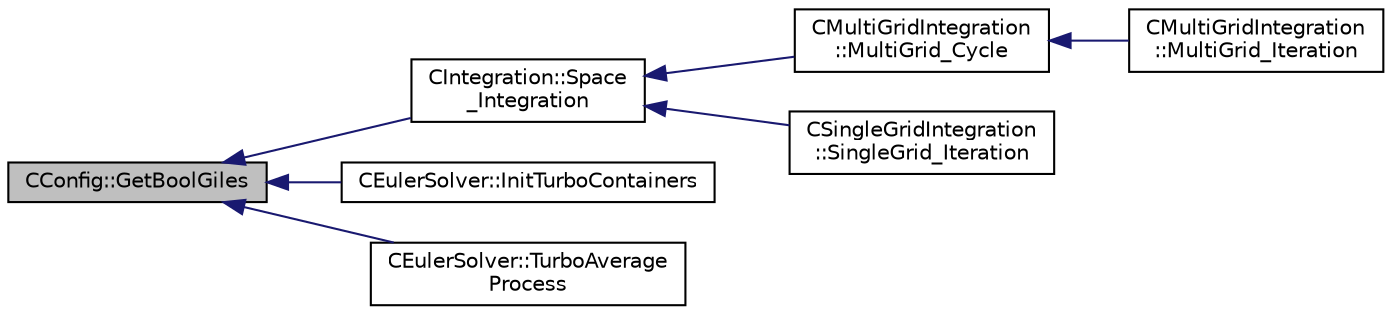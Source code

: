 digraph "CConfig::GetBoolGiles"
{
  edge [fontname="Helvetica",fontsize="10",labelfontname="Helvetica",labelfontsize="10"];
  node [fontname="Helvetica",fontsize="10",shape=record];
  rankdir="LR";
  Node1182 [label="CConfig::GetBoolGiles",height=0.2,width=0.4,color="black", fillcolor="grey75", style="filled", fontcolor="black"];
  Node1182 -> Node1183 [dir="back",color="midnightblue",fontsize="10",style="solid",fontname="Helvetica"];
  Node1183 [label="CIntegration::Space\l_Integration",height=0.2,width=0.4,color="black", fillcolor="white", style="filled",URL="$class_c_integration.html#af7aa23ef26b19cb2e73a8df6c7924d91",tooltip="Do the space integration of the numerical system. "];
  Node1183 -> Node1184 [dir="back",color="midnightblue",fontsize="10",style="solid",fontname="Helvetica"];
  Node1184 [label="CMultiGridIntegration\l::MultiGrid_Cycle",height=0.2,width=0.4,color="black", fillcolor="white", style="filled",URL="$class_c_multi_grid_integration.html#aa9a52a00a3417c465307ae6aea035f41",tooltip="Perform a Full-Approximation Storage (FAS) Multigrid. "];
  Node1184 -> Node1185 [dir="back",color="midnightblue",fontsize="10",style="solid",fontname="Helvetica"];
  Node1185 [label="CMultiGridIntegration\l::MultiGrid_Iteration",height=0.2,width=0.4,color="black", fillcolor="white", style="filled",URL="$class_c_multi_grid_integration.html#af0b4014222a37402257b735d2ca32a81",tooltip="This subroutine calls the MultiGrid_Cycle and also prepare the multigrid levels and the monitoring..."];
  Node1183 -> Node1186 [dir="back",color="midnightblue",fontsize="10",style="solid",fontname="Helvetica"];
  Node1186 [label="CSingleGridIntegration\l::SingleGrid_Iteration",height=0.2,width=0.4,color="black", fillcolor="white", style="filled",URL="$class_c_single_grid_integration.html#a0f1aacf74dd7f72e9459f9631d9030ad",tooltip="Do the numerical integration (implicit) of the turbulence solver. "];
  Node1182 -> Node1187 [dir="back",color="midnightblue",fontsize="10",style="solid",fontname="Helvetica"];
  Node1187 [label="CEulerSolver::InitTurboContainers",height=0.2,width=0.4,color="black", fillcolor="white", style="filled",URL="$class_c_euler_solver.html#a4ad866d7431d69fba0a8bc491014f264",tooltip="Initilize turbo containers. "];
  Node1182 -> Node1188 [dir="back",color="midnightblue",fontsize="10",style="solid",fontname="Helvetica"];
  Node1188 [label="CEulerSolver::TurboAverage\lProcess",height=0.2,width=0.4,color="black", fillcolor="white", style="filled",URL="$class_c_euler_solver.html#ab408049d3b4fecc224653176c8d7885a",tooltip="It computes average quantities along the span for turbomachinery analysis. "];
}
